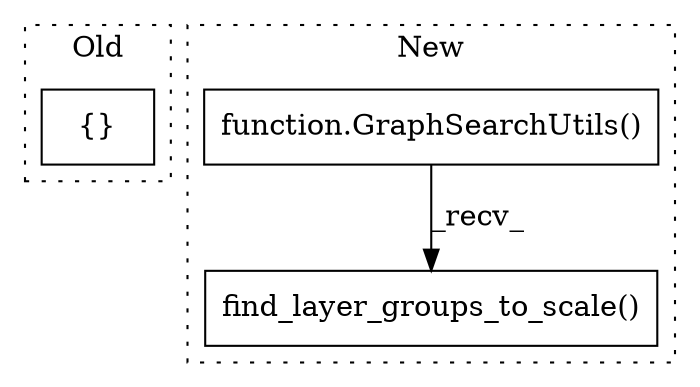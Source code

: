 digraph G {
subgraph cluster0 {
1 [label="{}" a="59" s="10641,10662" l="1,0" shape="box"];
label = "Old";
style="dotted";
}
subgraph cluster1 {
2 [label="find_layer_groups_to_scale()" a="75" s="9449" l="47" shape="box"];
3 [label="function.GraphSearchUtils()" a="75" s="9402,9424" l="17,1" shape="box"];
label = "New";
style="dotted";
}
3 -> 2 [label="_recv_"];
}